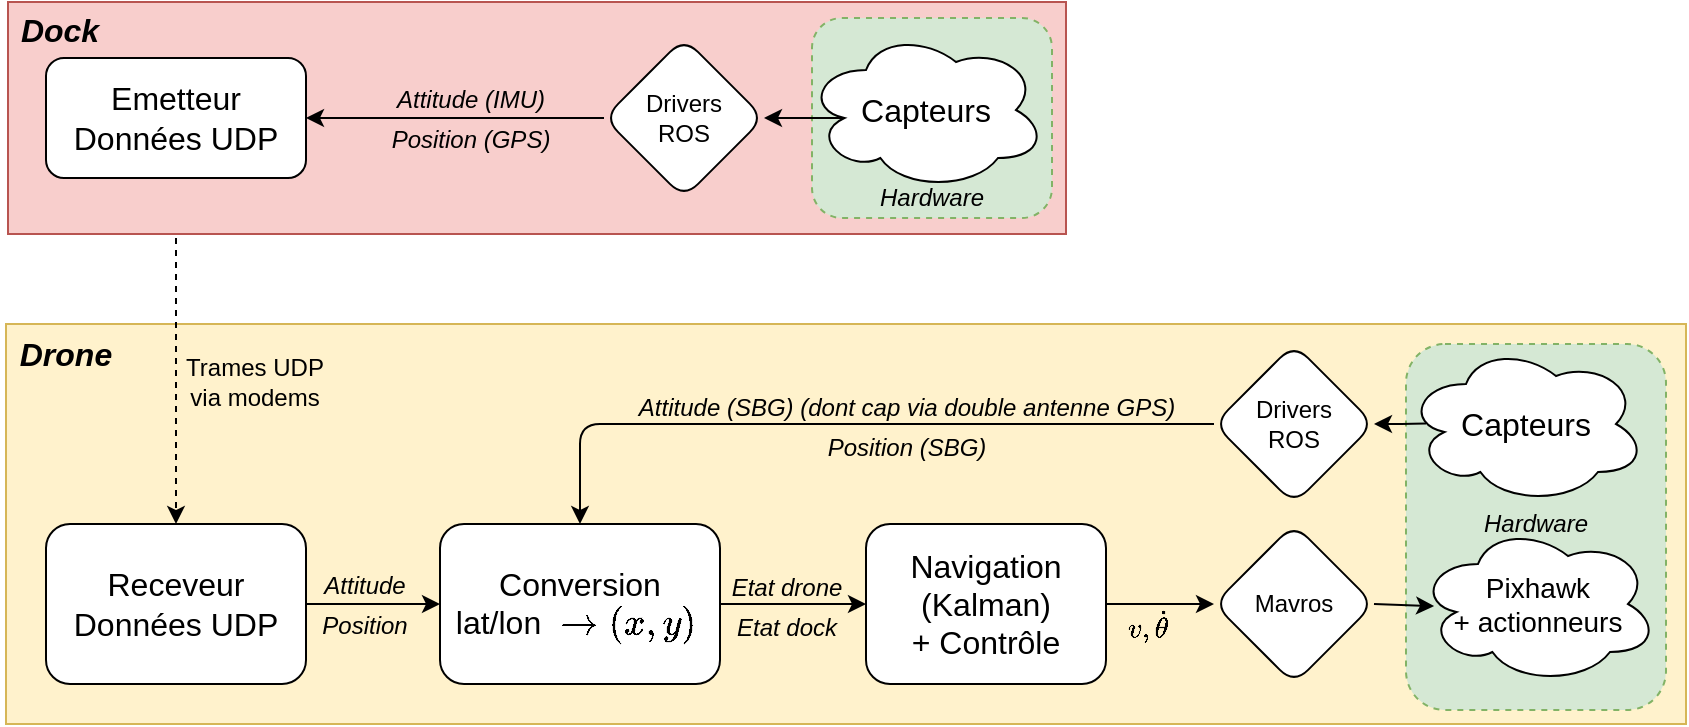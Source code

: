 <mxfile scale="5" border="0">
    <diagram id="pr8yTijt011oOfnzvjxU" name="Page-1">
        <mxGraphModel dx="1155" dy="637" grid="1" gridSize="10" guides="1" tooltips="1" connect="1" arrows="1" fold="1" page="1" pageScale="1" pageWidth="1169" pageHeight="827" math="1" shadow="0">
            <root>
                <mxCell id="0"/>
                <mxCell id="1" parent="0"/>
                <mxCell id="11" value="" style="rounded=0;whiteSpace=wrap;html=1;fillColor=#fff2cc;strokeColor=#d6b656;shadow=0;connectable=0;allowArrows=0;" vertex="1" parent="1">
                    <mxGeometry x="160" y="286" width="840" height="200" as="geometry"/>
                </mxCell>
                <mxCell id="31" value="" style="rounded=1;whiteSpace=wrap;html=1;shadow=0;sketch=0;fillColor=#d5e8d4;strokeColor=#82b366;dashed=1;" vertex="1" parent="1">
                    <mxGeometry x="860" y="296" width="130" height="183" as="geometry"/>
                </mxCell>
                <mxCell id="3" value="&lt;font style=&quot;font-size: 16px;&quot;&gt;Conversion &lt;br&gt;lat/lon &amp;nbsp;\(\rightarrow(x,y)\)&amp;nbsp;&lt;/font&gt;" style="rounded=1;whiteSpace=wrap;html=1;" vertex="1" parent="1">
                    <mxGeometry x="377" y="386" width="140" height="80" as="geometry"/>
                </mxCell>
                <mxCell id="4" value="&lt;font style=&quot;font-size: 16px;&quot;&gt;Navigation (Kalman)&lt;br style=&quot;border-color: var(--border-color);&quot;&gt;+ Contrôle&lt;/font&gt;" style="whiteSpace=wrap;html=1;rounded=1;" vertex="1" parent="1">
                    <mxGeometry x="590" y="386" width="120" height="80" as="geometry"/>
                </mxCell>
                <mxCell id="5" value="" style="edgeStyle=none;html=1;" edge="1" parent="1" source="3" target="4">
                    <mxGeometry relative="1" as="geometry"/>
                </mxCell>
                <mxCell id="6" value="Mavros" style="rhombus;whiteSpace=wrap;html=1;rounded=1;" vertex="1" parent="1">
                    <mxGeometry x="764" y="386" width="80" height="80" as="geometry"/>
                </mxCell>
                <mxCell id="7" value="" style="edgeStyle=none;html=1;" edge="1" parent="1" source="4" target="6">
                    <mxGeometry relative="1" as="geometry"/>
                </mxCell>
                <mxCell id="87" value="\(v,\dot{\theta}\)" style="edgeLabel;html=1;align=center;verticalAlign=middle;resizable=0;points=[];fontSize=12;fontFamily=Helvetica;labelBackgroundColor=none;" vertex="1" connectable="0" parent="7">
                    <mxGeometry x="-0.577" relative="1" as="geometry">
                        <mxPoint x="9" y="11" as="offset"/>
                    </mxGeometry>
                </mxCell>
                <mxCell id="10" value="&lt;font style=&quot;font-size: 14px;&quot;&gt;Pixhawk&lt;br&gt;+ actionneurs&lt;/font&gt;" style="ellipse;shape=cloud;whiteSpace=wrap;html=1;" vertex="1" parent="1">
                    <mxGeometry x="866" y="386" width="120" height="80" as="geometry"/>
                </mxCell>
                <mxCell id="9" style="edgeStyle=none;html=1;exitX=1;exitY=0.5;exitDx=0;exitDy=0;entryX=0.067;entryY=0.513;entryDx=0;entryDy=0;entryPerimeter=0;" edge="1" parent="1" source="6" target="10">
                    <mxGeometry relative="1" as="geometry">
                        <mxPoint x="870" y="426" as="targetPoint"/>
                    </mxGeometry>
                </mxCell>
                <mxCell id="15" style="edgeStyle=none;html=1;exitX=1;exitY=0.5;exitDx=0;exitDy=0;entryX=0;entryY=0.5;entryDx=0;entryDy=0;" edge="1" parent="1" source="13" target="3">
                    <mxGeometry relative="1" as="geometry"/>
                </mxCell>
                <mxCell id="13" value="&lt;font style=&quot;font-size: 16px;&quot;&gt;Receveur&lt;br&gt;Données UDP&lt;/font&gt;" style="whiteSpace=wrap;html=1;rounded=1;shadow=0;sketch=0;" vertex="1" parent="1">
                    <mxGeometry x="180" y="386" width="130" height="80" as="geometry"/>
                </mxCell>
                <mxCell id="22" value="&lt;font style=&quot;font-size: 16px;&quot;&gt;Capteurs&lt;/font&gt;" style="ellipse;shape=cloud;whiteSpace=wrap;html=1;shadow=0;sketch=0;" vertex="1" parent="1">
                    <mxGeometry x="860" y="296" width="120" height="80" as="geometry"/>
                </mxCell>
                <mxCell id="26" style="edgeStyle=orthogonalEdgeStyle;html=1;exitX=1;exitY=0.5;exitDx=0;exitDy=0;startArrow=classic;startFill=1;endArrow=none;endFill=0;" edge="1" parent="1" source="25">
                    <mxGeometry relative="1" as="geometry">
                        <mxPoint x="870" y="335.758" as="targetPoint"/>
                    </mxGeometry>
                </mxCell>
                <mxCell id="25" value="Drivers&lt;br&gt;ROS" style="rhombus;whiteSpace=wrap;html=1;shadow=0;sketch=0;rounded=1;" vertex="1" parent="1">
                    <mxGeometry x="764" y="296" width="80" height="80" as="geometry"/>
                </mxCell>
                <mxCell id="29" style="edgeStyle=orthogonalEdgeStyle;html=1;exitX=0.5;exitY=0;exitDx=0;exitDy=0;entryX=0;entryY=0.5;entryDx=0;entryDy=0;startArrow=classic;startFill=1;endArrow=none;endFill=0;" edge="1" parent="1" source="3" target="25">
                    <mxGeometry relative="1" as="geometry"/>
                </mxCell>
                <mxCell id="32" value="&lt;i&gt;Hardware&lt;/i&gt;" style="text;html=1;strokeColor=none;fillColor=none;align=center;verticalAlign=middle;whiteSpace=wrap;rounded=0;shadow=0;dashed=1;sketch=0;" vertex="1" parent="1">
                    <mxGeometry x="895" y="371" width="60" height="30" as="geometry"/>
                </mxCell>
                <mxCell id="33" value="&lt;i&gt;&lt;font size=&quot;1&quot; style=&quot;&quot;&gt;&lt;b style=&quot;font-size: 16px;&quot;&gt;Drone&lt;/b&gt;&lt;/font&gt;&lt;/i&gt;" style="text;html=1;strokeColor=none;fillColor=none;align=center;verticalAlign=middle;whiteSpace=wrap;rounded=0;shadow=0;dashed=1;sketch=0;" vertex="1" parent="1">
                    <mxGeometry x="160" y="286" width="60" height="30" as="geometry"/>
                </mxCell>
                <mxCell id="14" value="" style="edgeStyle=orthogonalEdgeStyle;html=1;dashed=1;" edge="1" parent="1" source="12" target="13">
                    <mxGeometry relative="1" as="geometry"/>
                </mxCell>
                <mxCell id="81" value="Trames UDP&lt;br&gt;via modems" style="edgeLabel;html=1;align=center;verticalAlign=middle;resizable=0;points=[];fontSize=12;labelBackgroundColor=none;" vertex="1" connectable="0" parent="14">
                    <mxGeometry x="0.169" y="1" relative="1" as="geometry">
                        <mxPoint x="38" y="1" as="offset"/>
                    </mxGeometry>
                </mxCell>
                <mxCell id="82" value="&lt;i style=&quot;font-size: 12px;&quot;&gt;Attitude&lt;br&gt;Position&lt;/i&gt;" style="edgeLabel;html=1;align=center;verticalAlign=middle;resizable=0;points=[];fontSize=16;labelBackgroundColor=none;" vertex="1" connectable="0" parent="1">
                    <mxGeometry x="339.003" y="425" as="geometry"/>
                </mxCell>
                <mxCell id="83" value="" style="group" vertex="1" connectable="0" parent="1">
                    <mxGeometry x="157" y="124" width="533" height="117" as="geometry"/>
                </mxCell>
                <mxCell id="19" value="" style="rounded=0;whiteSpace=wrap;html=1;fillColor=#f8cecc;strokeColor=#b85450;shadow=0;connectable=0;allowArrows=0;" vertex="1" parent="83">
                    <mxGeometry x="4" y="1" width="529" height="116" as="geometry"/>
                </mxCell>
                <mxCell id="12" value="&lt;font style=&quot;font-size: 16px;&quot;&gt;Emetteur&lt;br&gt;Données UDP&lt;/font&gt;" style="rounded=1;whiteSpace=wrap;html=1;shadow=0;sketch=0;" vertex="1" parent="83">
                    <mxGeometry x="23" y="29" width="130" height="60" as="geometry"/>
                </mxCell>
                <mxCell id="34" value="&lt;i&gt;&lt;font size=&quot;1&quot; style=&quot;&quot;&gt;&lt;b style=&quot;font-size: 16px;&quot;&gt;Dock&lt;/b&gt;&lt;/font&gt;&lt;/i&gt;" style="text;html=1;strokeColor=none;fillColor=none;align=center;verticalAlign=middle;whiteSpace=wrap;rounded=0;shadow=0;dashed=1;sketch=0;" vertex="1" parent="83">
                    <mxGeometry width="60" height="30" as="geometry"/>
                </mxCell>
                <mxCell id="74" value="" style="rounded=1;whiteSpace=wrap;html=1;shadow=0;sketch=0;fillColor=#d5e8d4;strokeColor=#82b366;dashed=1;" vertex="1" parent="83">
                    <mxGeometry x="406" y="9" width="120" height="100" as="geometry"/>
                </mxCell>
                <mxCell id="73" value="Capteurs" style="ellipse;shape=cloud;whiteSpace=wrap;html=1;rounded=1;shadow=0;sketch=0;fontSize=16;" vertex="1" parent="83">
                    <mxGeometry x="403" y="15" width="120" height="80" as="geometry"/>
                </mxCell>
                <mxCell id="78" style="edgeStyle=orthogonalEdgeStyle;comic=0;html=1;exitX=0;exitY=0.5;exitDx=0;exitDy=0;entryX=1;entryY=0.5;entryDx=0;entryDy=0;fontSize=16;startArrow=none;startFill=0;endArrow=classic;endFill=1;" edge="1" parent="83" source="75" target="12">
                    <mxGeometry relative="1" as="geometry"/>
                </mxCell>
                <mxCell id="80" value="&lt;i style=&quot;font-size: 12px;&quot;&gt;Attitude (IMU)&lt;br&gt;Position (GPS)&lt;/i&gt;" style="edgeLabel;html=1;align=center;verticalAlign=middle;resizable=0;points=[];fontSize=16;labelBackgroundColor=none;" vertex="1" connectable="0" parent="78">
                    <mxGeometry x="-0.093" y="-1" relative="1" as="geometry">
                        <mxPoint as="offset"/>
                    </mxGeometry>
                </mxCell>
                <mxCell id="75" value="Drivers&lt;br&gt;ROS" style="rhombus;whiteSpace=wrap;html=1;shadow=0;sketch=0;rounded=1;" vertex="1" parent="83">
                    <mxGeometry x="302" y="19" width="80" height="80" as="geometry"/>
                </mxCell>
                <mxCell id="77" value="&lt;i&gt;Hardware&lt;/i&gt;" style="text;html=1;strokeColor=none;fillColor=none;align=center;verticalAlign=middle;whiteSpace=wrap;rounded=0;shadow=0;dashed=1;sketch=0;" vertex="1" parent="83">
                    <mxGeometry x="436" y="84" width="60" height="30" as="geometry"/>
                </mxCell>
                <mxCell id="76" style="edgeStyle=orthogonalEdgeStyle;comic=0;html=1;exitX=1;exitY=0.5;exitDx=0;exitDy=0;fontSize=16;startArrow=classic;startFill=1;endArrow=none;endFill=0;entryX=0.16;entryY=0.55;entryDx=0;entryDy=0;entryPerimeter=0;" edge="1" parent="83" source="75" target="73">
                    <mxGeometry relative="1" as="geometry"/>
                </mxCell>
                <mxCell id="84" value="&lt;i style=&quot;font-size: 12px;&quot;&gt;Attitude (SBG) (dont cap via double antenne GPS)&lt;br&gt;Position (SBG)&lt;/i&gt;" style="edgeLabel;html=1;align=center;verticalAlign=middle;resizable=0;points=[];fontSize=16;labelBackgroundColor=none;" vertex="1" connectable="0" parent="1">
                    <mxGeometry x="610.003" y="336" as="geometry"/>
                </mxCell>
                <mxCell id="85" value="&lt;i style=&quot;font-size: 12px;&quot;&gt;Etat drone&lt;br&gt;Etat dock&lt;/i&gt;" style="edgeLabel;html=1;align=center;verticalAlign=middle;resizable=0;points=[];fontSize=16;labelBackgroundColor=none;" vertex="1" connectable="0" parent="1">
                    <mxGeometry x="550.003" y="426" as="geometry"/>
                </mxCell>
            </root>
        </mxGraphModel>
    </diagram>
</mxfile>